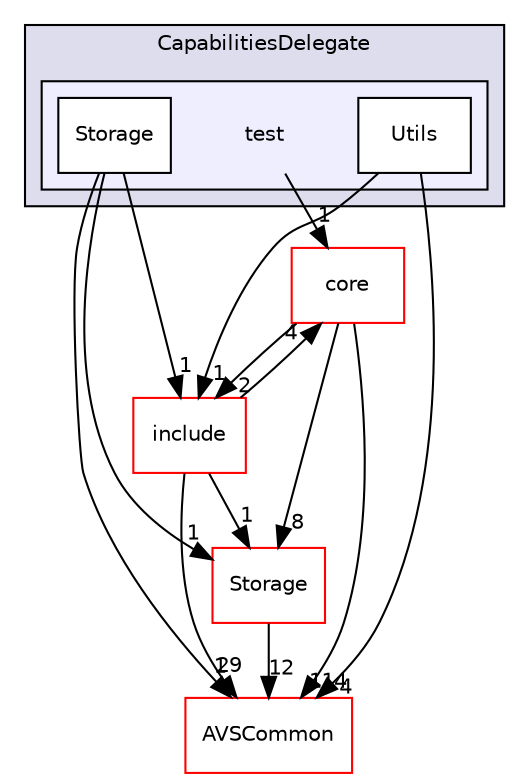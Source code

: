 digraph "/workplace/avs-device-sdk/CapabilitiesDelegate/test" {
  compound=true
  node [ fontsize="10", fontname="Helvetica"];
  edge [ labelfontsize="10", labelfontname="Helvetica"];
  subgraph clusterdir_924a657fe36215a0159270de1b610651 {
    graph [ bgcolor="#ddddee", pencolor="black", label="CapabilitiesDelegate" fontname="Helvetica", fontsize="10", URL="dir_924a657fe36215a0159270de1b610651.html"]
  subgraph clusterdir_28647357adb2301cd82a75786fa679b0 {
    graph [ bgcolor="#eeeeff", pencolor="black", label="" URL="dir_28647357adb2301cd82a75786fa679b0.html"];
    dir_28647357adb2301cd82a75786fa679b0 [shape=plaintext label="test"];
    dir_72b64a80a8f79b71b79dc1fe9979e703 [shape=box label="Storage" color="black" fillcolor="white" style="filled" URL="dir_72b64a80a8f79b71b79dc1fe9979e703.html"];
    dir_8b5aff9bd302c0c81cbc0c82e968b5fc [shape=box label="Utils" color="black" fillcolor="white" style="filled" URL="dir_8b5aff9bd302c0c81cbc0c82e968b5fc.html"];
  }
  }
  dir_d29c5f5a2915d6c5388c9daae4f109c7 [shape=box label="Storage" fillcolor="white" style="filled" color="red" URL="dir_d29c5f5a2915d6c5388c9daae4f109c7.html"];
  dir_13e65effb2bde530b17b3d5eefcd0266 [shape=box label="AVSCommon" fillcolor="white" style="filled" color="red" URL="dir_13e65effb2bde530b17b3d5eefcd0266.html"];
  dir_4270bfced15e0e73154b13468c7c9ad9 [shape=box label="core" fillcolor="white" style="filled" color="red" URL="dir_4270bfced15e0e73154b13468c7c9ad9.html"];
  dir_872c8767738f6c0aba43e56d09bbdc21 [shape=box label="include" fillcolor="white" style="filled" color="red" URL="dir_872c8767738f6c0aba43e56d09bbdc21.html"];
  dir_28647357adb2301cd82a75786fa679b0->dir_4270bfced15e0e73154b13468c7c9ad9 [headlabel="1", labeldistance=1.5 headhref="dir_000010_000528.html"];
  dir_d29c5f5a2915d6c5388c9daae4f109c7->dir_13e65effb2bde530b17b3d5eefcd0266 [headlabel="12", labeldistance=1.5 headhref="dir_000793_000017.html"];
  dir_4270bfced15e0e73154b13468c7c9ad9->dir_d29c5f5a2915d6c5388c9daae4f109c7 [headlabel="8", labeldistance=1.5 headhref="dir_000528_000793.html"];
  dir_4270bfced15e0e73154b13468c7c9ad9->dir_13e65effb2bde530b17b3d5eefcd0266 [headlabel="114", labeldistance=1.5 headhref="dir_000528_000017.html"];
  dir_4270bfced15e0e73154b13468c7c9ad9->dir_872c8767738f6c0aba43e56d09bbdc21 [headlabel="2", labeldistance=1.5 headhref="dir_000528_000414.html"];
  dir_8b5aff9bd302c0c81cbc0c82e968b5fc->dir_13e65effb2bde530b17b3d5eefcd0266 [headlabel="4", labeldistance=1.5 headhref="dir_000422_000017.html"];
  dir_8b5aff9bd302c0c81cbc0c82e968b5fc->dir_872c8767738f6c0aba43e56d09bbdc21 [headlabel="1", labeldistance=1.5 headhref="dir_000422_000414.html"];
  dir_872c8767738f6c0aba43e56d09bbdc21->dir_d29c5f5a2915d6c5388c9daae4f109c7 [headlabel="1", labeldistance=1.5 headhref="dir_000414_000793.html"];
  dir_872c8767738f6c0aba43e56d09bbdc21->dir_13e65effb2bde530b17b3d5eefcd0266 [headlabel="29", labeldistance=1.5 headhref="dir_000414_000017.html"];
  dir_872c8767738f6c0aba43e56d09bbdc21->dir_4270bfced15e0e73154b13468c7c9ad9 [headlabel="4", labeldistance=1.5 headhref="dir_000414_000528.html"];
  dir_72b64a80a8f79b71b79dc1fe9979e703->dir_d29c5f5a2915d6c5388c9daae4f109c7 [headlabel="1", labeldistance=1.5 headhref="dir_000421_000793.html"];
  dir_72b64a80a8f79b71b79dc1fe9979e703->dir_13e65effb2bde530b17b3d5eefcd0266 [headlabel="1", labeldistance=1.5 headhref="dir_000421_000017.html"];
  dir_72b64a80a8f79b71b79dc1fe9979e703->dir_872c8767738f6c0aba43e56d09bbdc21 [headlabel="1", labeldistance=1.5 headhref="dir_000421_000414.html"];
}
